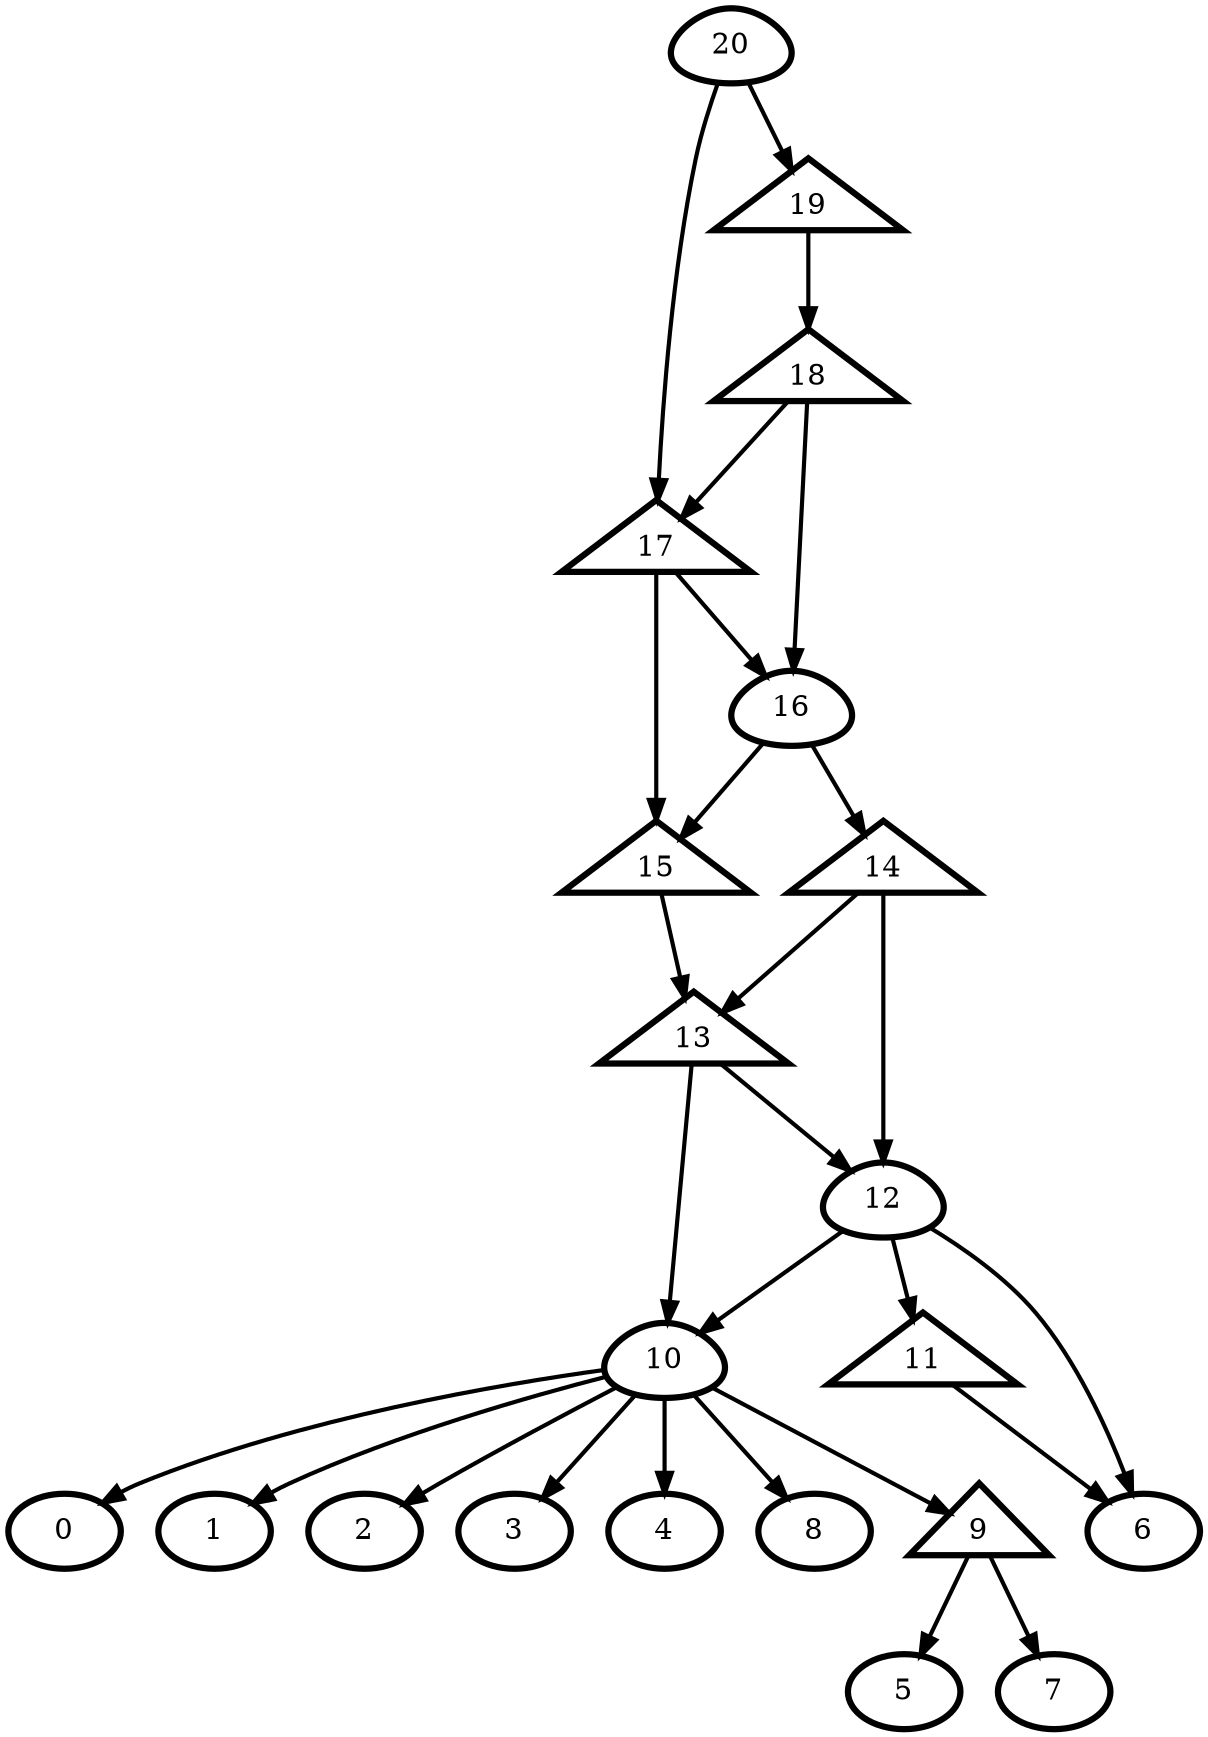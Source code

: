digraph G {
    0 [penwidth=3,label="0"]
    1 [penwidth=3,label="1"]
    2 [penwidth=3,label="2"]
    3 [penwidth=3,label="3"]
    4 [penwidth=3,label="4"]
    5 [penwidth=3,label="5"]
    6 [penwidth=3,label="6"]
    7 [penwidth=3,label="7"]
    8 [penwidth=3,label="8"]
    9 [penwidth=3,label="10",shape = "egg"]
    10 [penwidth=3,label="12",shape = "egg"]
    11 [penwidth=3,label="16",shape = "egg"]
    12 [penwidth=3,label="9",shape = "triangle"]
    13 [penwidth=3,label="11",shape = "triangle"]
    14 [penwidth=3,label="13",shape = "triangle"]
    15 [penwidth=3,label="14",shape = "triangle"]
    16 [penwidth=3,label="15",shape = "triangle"]
    17 [penwidth=3,label="17",shape = "triangle"]
    18 [penwidth=3,label="18",shape = "triangle"]
    19 [penwidth=3,label="19",shape = "triangle"]
    20 [penwidth=3,label="20",shape = "egg"]

    12 -> 7 [penwidth=2]
    12 -> 5 [penwidth=2]
    9 -> 3 [penwidth=2]
    9 -> 8 [penwidth=2]
    9 -> 2 [penwidth=2]
    9 -> 1 [penwidth=2]
    9 -> 12 [penwidth=2]
    9 -> 4 [penwidth=2]
    9 -> 0 [penwidth=2]
    13 -> 6 [penwidth=2]
    10 -> 6 [penwidth=2]
    10 -> 9 [penwidth=2]
    10 -> 13 [penwidth=2]
    14 -> 10 [penwidth=2]
    14 -> 9 [penwidth=2]
    15 -> 14 [penwidth=2]
    15 -> 10 [penwidth=2]
    16 -> 14 [penwidth=2]
    11 -> 16 [penwidth=2]
    11 -> 15 [penwidth=2]
    17 -> 16 [penwidth=2]
    17 -> 11 [penwidth=2]
    18 -> 11 [penwidth=2]
    18 -> 17 [penwidth=2]
    19 -> 18 [penwidth=2]
    20 -> 17 [penwidth=2]
    20 -> 19 [penwidth=2]
}
